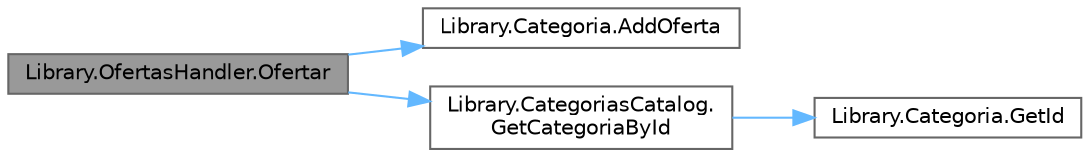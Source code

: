 digraph "Library.OfertasHandler.Ofertar"
{
 // INTERACTIVE_SVG=YES
 // LATEX_PDF_SIZE
  bgcolor="transparent";
  edge [fontname=Helvetica,fontsize=10,labelfontname=Helvetica,labelfontsize=10];
  node [fontname=Helvetica,fontsize=10,shape=box,height=0.2,width=0.4];
  rankdir="LR";
  Node1 [label="Library.OfertasHandler.Ofertar",height=0.2,width=0.4,color="gray40", fillcolor="grey60", style="filled", fontcolor="black",tooltip="Constructor de la clase"];
  Node1 -> Node2 [color="steelblue1",style="solid"];
  Node2 [label="Library.Categoria.AddOferta",height=0.2,width=0.4,color="grey40", fillcolor="white", style="filled",URL="$classLibrary_1_1Categoria.html#a76625bf1c77b7b7be79bb18dc30317a7",tooltip="Método para agregar una oferta en caso de que la misma no exista todavía en la lista"];
  Node1 -> Node3 [color="steelblue1",style="solid"];
  Node3 [label="Library.CategoriasCatalog.\lGetCategoriaById",height=0.2,width=0.4,color="grey40", fillcolor="white", style="filled",URL="$classLibrary_1_1CategoriasCatalog.html#a9bedf1f8b23af24ef3515c48b7d05200",tooltip="Método para obtener una categoría por id"];
  Node3 -> Node4 [color="steelblue1",style="solid"];
  Node4 [label="Library.Categoria.GetId",height=0.2,width=0.4,color="grey40", fillcolor="white", style="filled",URL="$classLibrary_1_1Categoria.html#a391925bcef104bf634b266e75310aedf",tooltip="Método para obtener el ID de una Categoria"];
}
